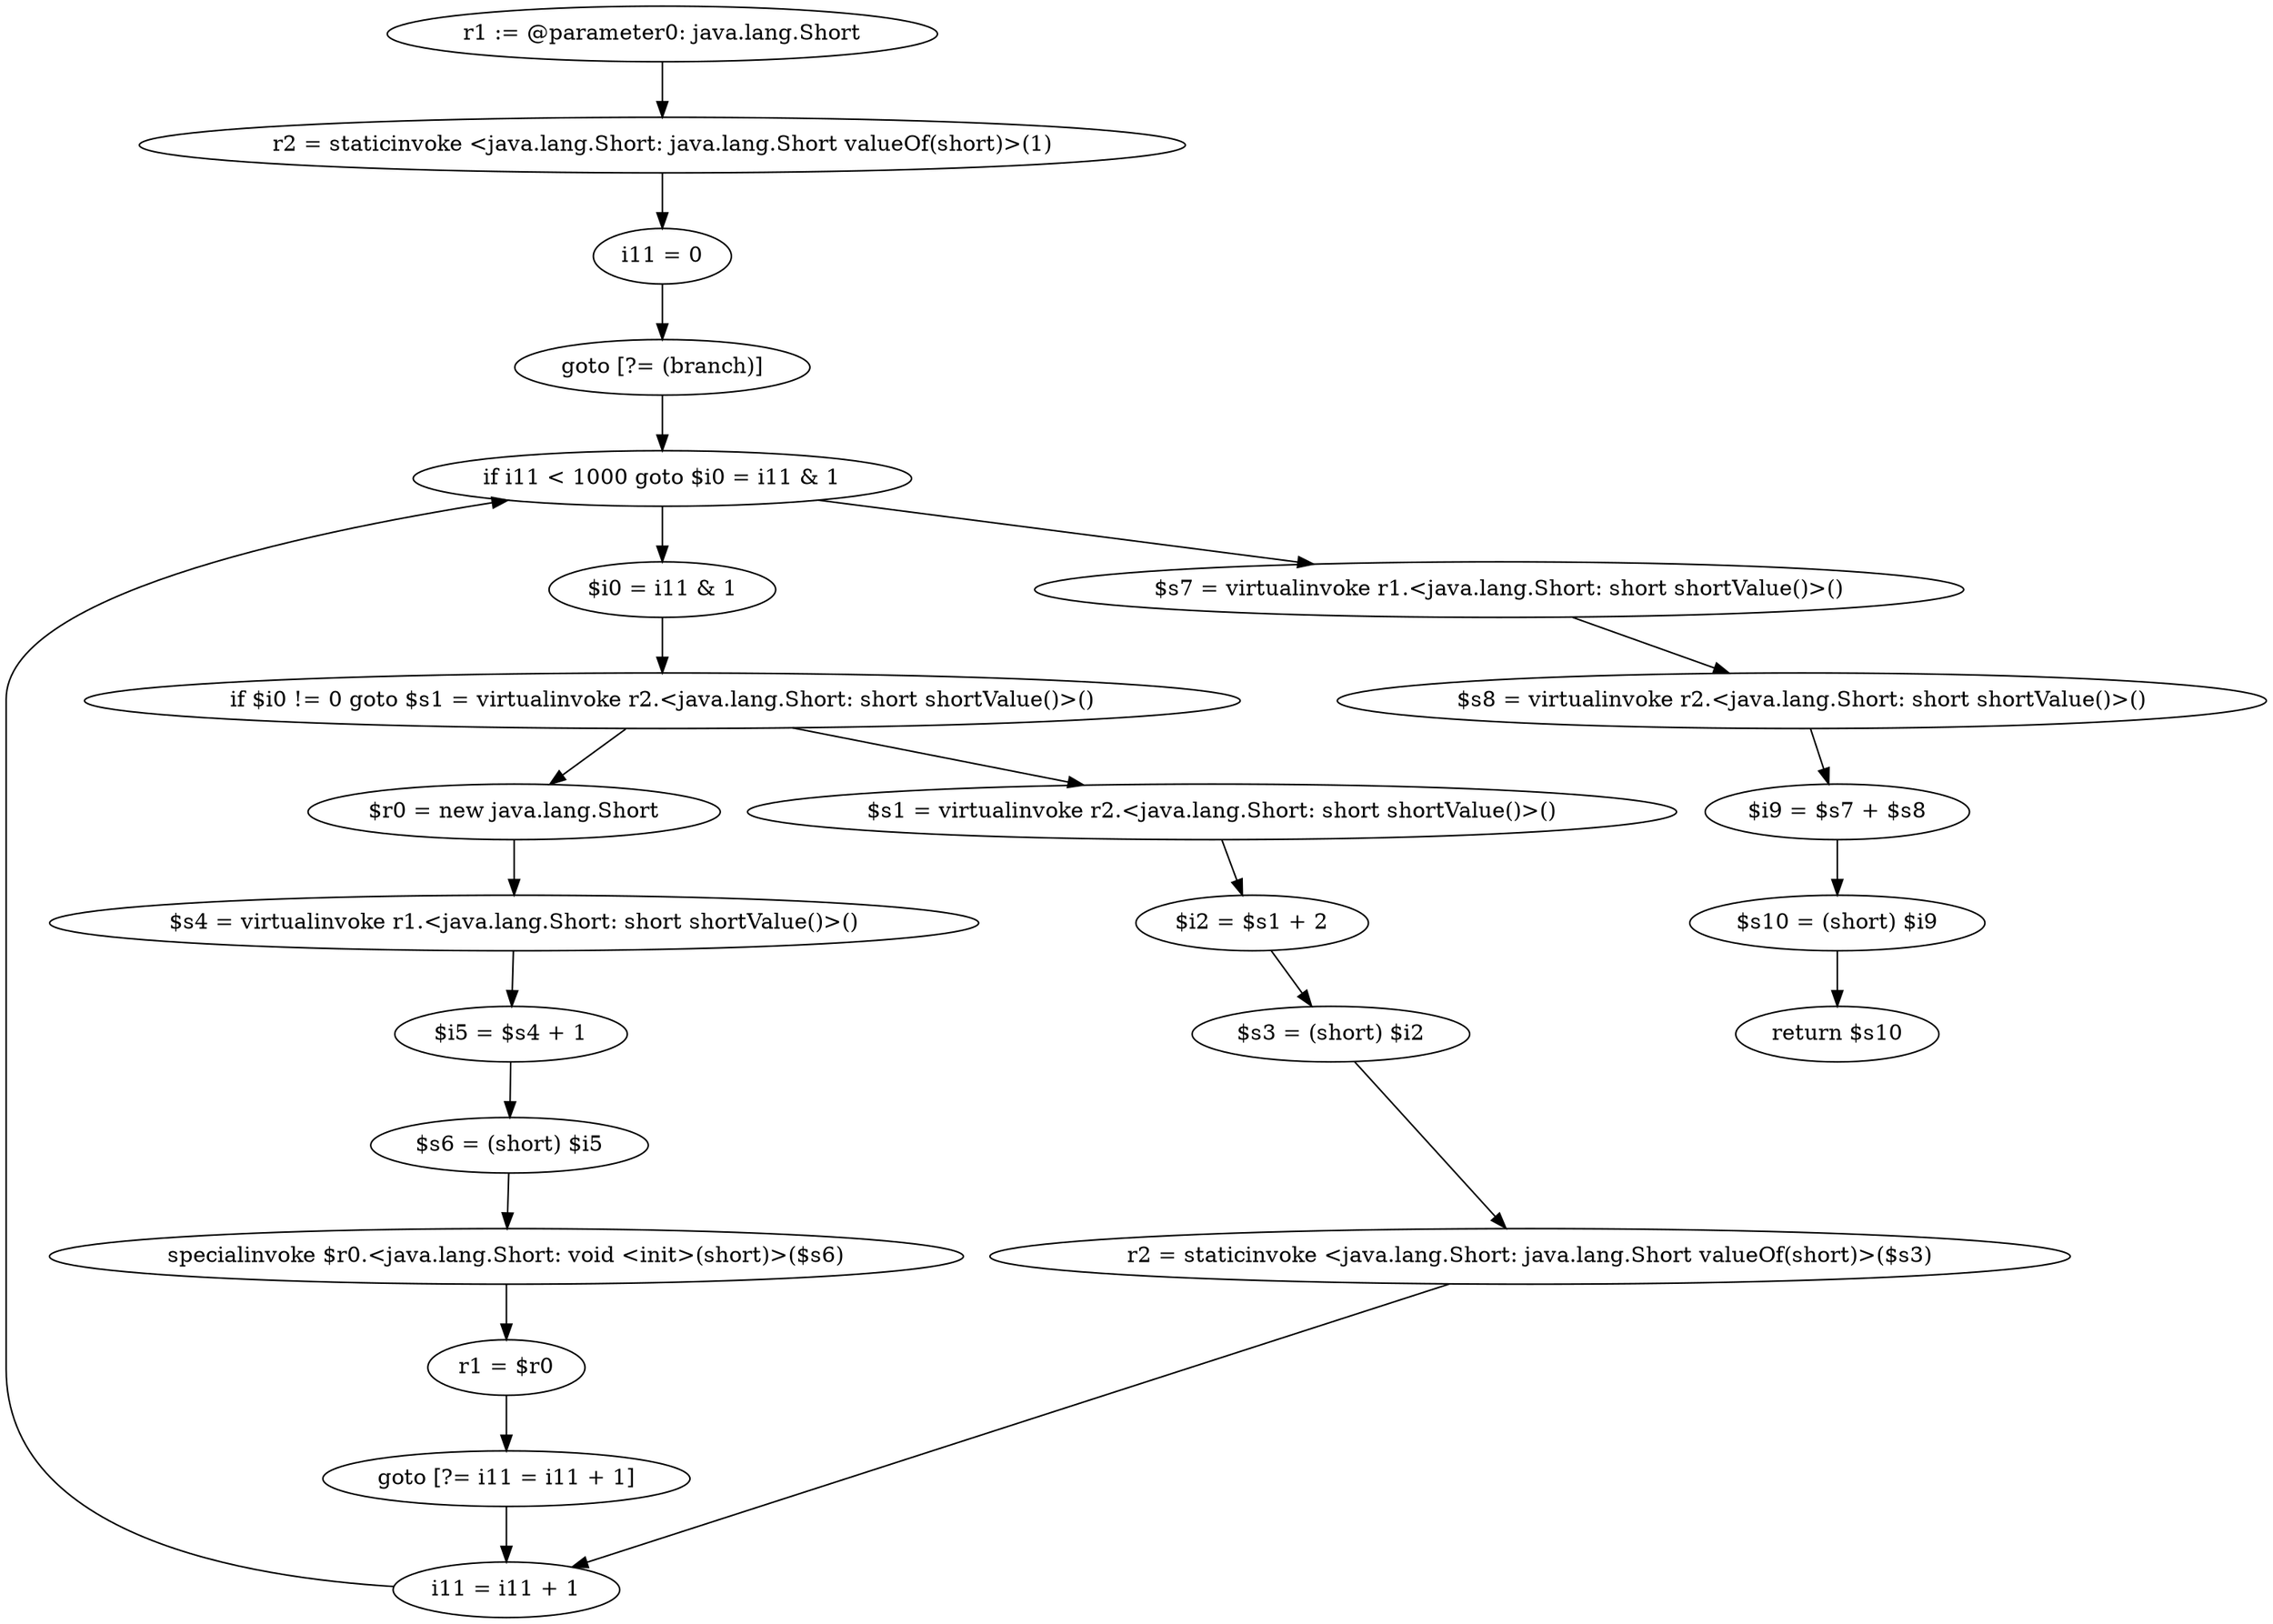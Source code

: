 digraph "unitGraph" {
    "r1 := @parameter0: java.lang.Short"
    "r2 = staticinvoke <java.lang.Short: java.lang.Short valueOf(short)>(1)"
    "i11 = 0"
    "goto [?= (branch)]"
    "$i0 = i11 & 1"
    "if $i0 != 0 goto $s1 = virtualinvoke r2.<java.lang.Short: short shortValue()>()"
    "$r0 = new java.lang.Short"
    "$s4 = virtualinvoke r1.<java.lang.Short: short shortValue()>()"
    "$i5 = $s4 + 1"
    "$s6 = (short) $i5"
    "specialinvoke $r0.<java.lang.Short: void <init>(short)>($s6)"
    "r1 = $r0"
    "goto [?= i11 = i11 + 1]"
    "$s1 = virtualinvoke r2.<java.lang.Short: short shortValue()>()"
    "$i2 = $s1 + 2"
    "$s3 = (short) $i2"
    "r2 = staticinvoke <java.lang.Short: java.lang.Short valueOf(short)>($s3)"
    "i11 = i11 + 1"
    "if i11 < 1000 goto $i0 = i11 & 1"
    "$s7 = virtualinvoke r1.<java.lang.Short: short shortValue()>()"
    "$s8 = virtualinvoke r2.<java.lang.Short: short shortValue()>()"
    "$i9 = $s7 + $s8"
    "$s10 = (short) $i9"
    "return $s10"
    "r1 := @parameter0: java.lang.Short"->"r2 = staticinvoke <java.lang.Short: java.lang.Short valueOf(short)>(1)";
    "r2 = staticinvoke <java.lang.Short: java.lang.Short valueOf(short)>(1)"->"i11 = 0";
    "i11 = 0"->"goto [?= (branch)]";
    "goto [?= (branch)]"->"if i11 < 1000 goto $i0 = i11 & 1";
    "$i0 = i11 & 1"->"if $i0 != 0 goto $s1 = virtualinvoke r2.<java.lang.Short: short shortValue()>()";
    "if $i0 != 0 goto $s1 = virtualinvoke r2.<java.lang.Short: short shortValue()>()"->"$r0 = new java.lang.Short";
    "if $i0 != 0 goto $s1 = virtualinvoke r2.<java.lang.Short: short shortValue()>()"->"$s1 = virtualinvoke r2.<java.lang.Short: short shortValue()>()";
    "$r0 = new java.lang.Short"->"$s4 = virtualinvoke r1.<java.lang.Short: short shortValue()>()";
    "$s4 = virtualinvoke r1.<java.lang.Short: short shortValue()>()"->"$i5 = $s4 + 1";
    "$i5 = $s4 + 1"->"$s6 = (short) $i5";
    "$s6 = (short) $i5"->"specialinvoke $r0.<java.lang.Short: void <init>(short)>($s6)";
    "specialinvoke $r0.<java.lang.Short: void <init>(short)>($s6)"->"r1 = $r0";
    "r1 = $r0"->"goto [?= i11 = i11 + 1]";
    "goto [?= i11 = i11 + 1]"->"i11 = i11 + 1";
    "$s1 = virtualinvoke r2.<java.lang.Short: short shortValue()>()"->"$i2 = $s1 + 2";
    "$i2 = $s1 + 2"->"$s3 = (short) $i2";
    "$s3 = (short) $i2"->"r2 = staticinvoke <java.lang.Short: java.lang.Short valueOf(short)>($s3)";
    "r2 = staticinvoke <java.lang.Short: java.lang.Short valueOf(short)>($s3)"->"i11 = i11 + 1";
    "i11 = i11 + 1"->"if i11 < 1000 goto $i0 = i11 & 1";
    "if i11 < 1000 goto $i0 = i11 & 1"->"$s7 = virtualinvoke r1.<java.lang.Short: short shortValue()>()";
    "if i11 < 1000 goto $i0 = i11 & 1"->"$i0 = i11 & 1";
    "$s7 = virtualinvoke r1.<java.lang.Short: short shortValue()>()"->"$s8 = virtualinvoke r2.<java.lang.Short: short shortValue()>()";
    "$s8 = virtualinvoke r2.<java.lang.Short: short shortValue()>()"->"$i9 = $s7 + $s8";
    "$i9 = $s7 + $s8"->"$s10 = (short) $i9";
    "$s10 = (short) $i9"->"return $s10";
}
